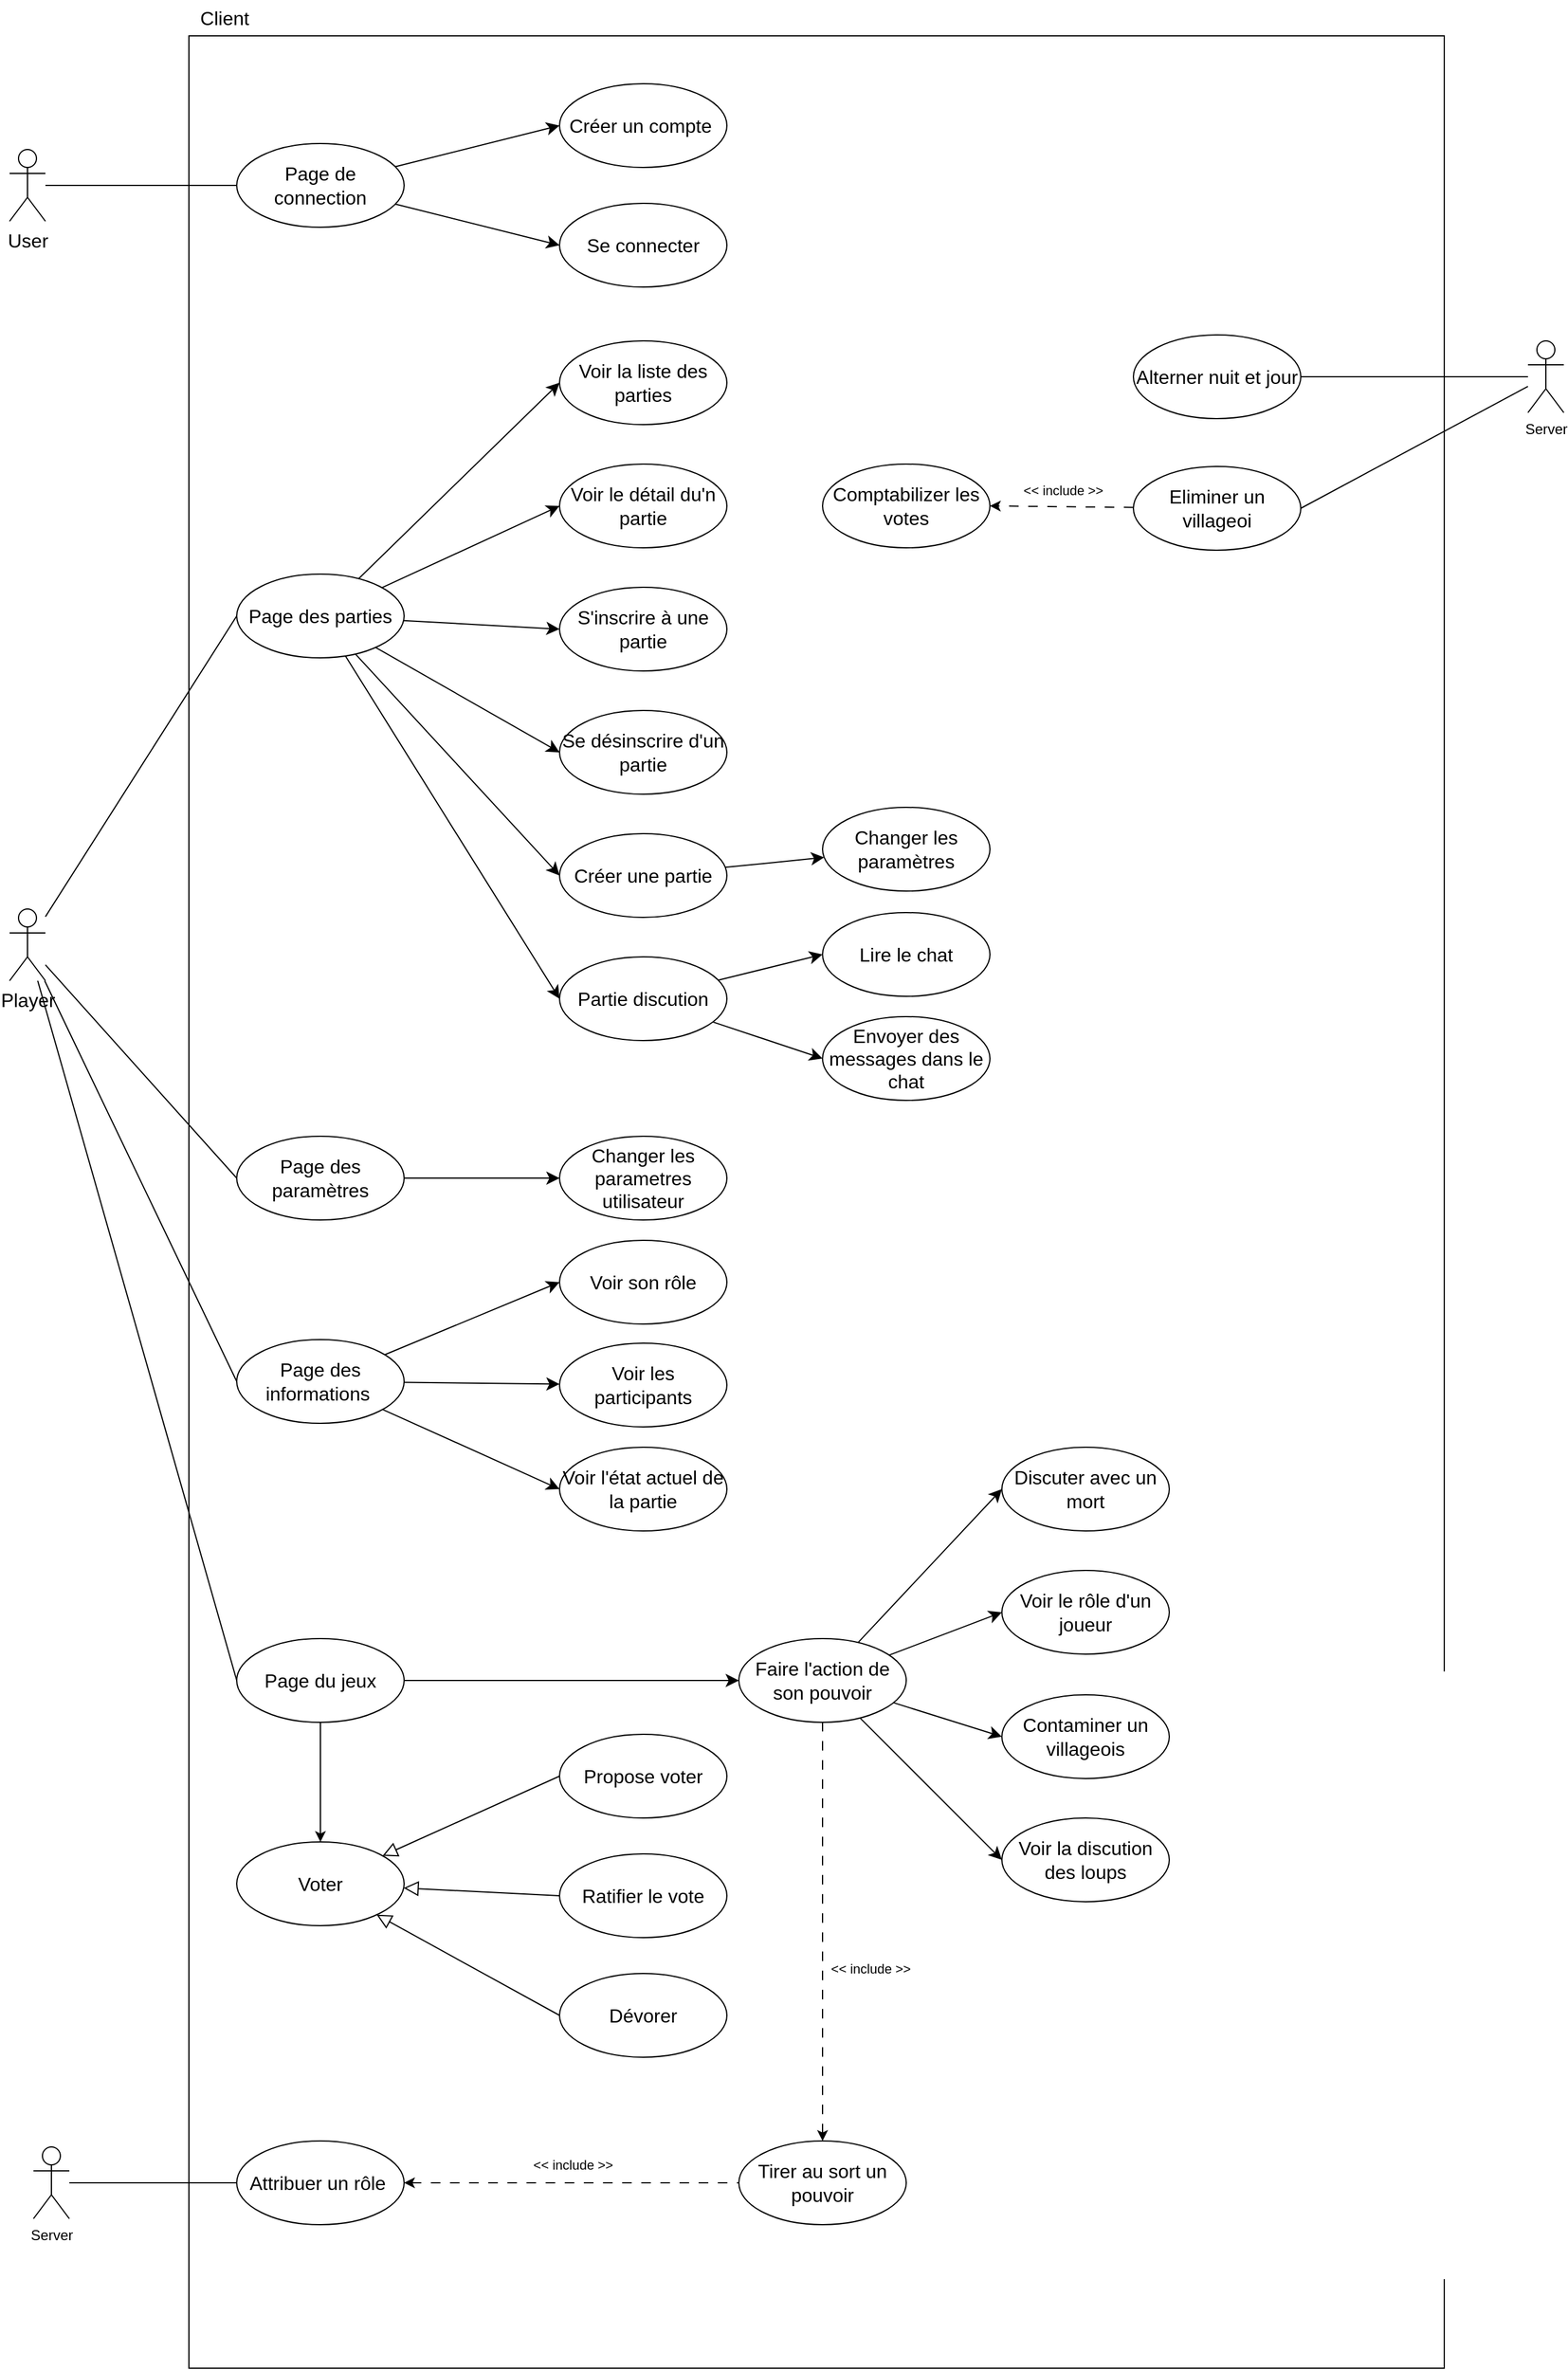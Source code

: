 <mxfile>
    <diagram name="Page-1" id="aSOdbRMpBCBLWnjGmdwC">
        <mxGraphModel dx="907" dy="1949" grid="1" gridSize="10" guides="1" tooltips="1" connect="1" arrows="1" fold="1" page="1" pageScale="1" pageWidth="850" pageHeight="1100" math="0" shadow="0">
            <root>
                <mxCell id="0"/>
                <mxCell id="1" parent="0"/>
                <mxCell id="16" value="" style="html=1;whiteSpace=wrap;fontSize=16;" parent="1" vertex="1">
                    <mxGeometry x="1130" y="110" width="1050" height="1950" as="geometry"/>
                </mxCell>
                <mxCell id="17" value="Client" style="text;html=1;strokeColor=none;fillColor=none;align=center;verticalAlign=middle;whiteSpace=wrap;rounded=0;fontSize=16;" parent="1" vertex="1">
                    <mxGeometry x="1130" y="80" width="60" height="30" as="geometry"/>
                </mxCell>
                <mxCell id="18" style="edgeStyle=none;curved=1;rounded=0;orthogonalLoop=1;jettySize=auto;html=1;entryX=0;entryY=0.5;entryDx=0;entryDy=0;fontSize=12;startSize=8;endSize=8;endArrow=none;endFill=0;" parent="1" source="23" target="57" edge="1">
                    <mxGeometry relative="1" as="geometry"/>
                </mxCell>
                <mxCell id="20" style="edgeStyle=none;curved=1;rounded=0;orthogonalLoop=1;jettySize=auto;html=1;entryX=0;entryY=0.5;entryDx=0;entryDy=0;fontSize=12;startSize=8;endSize=8;endArrow=none;endFill=0;" parent="1" source="23" target="46" edge="1">
                    <mxGeometry relative="1" as="geometry"/>
                </mxCell>
                <mxCell id="21" style="edgeStyle=none;curved=1;rounded=0;orthogonalLoop=1;jettySize=auto;html=1;entryX=0;entryY=0.5;entryDx=0;entryDy=0;fontSize=12;startSize=8;endSize=8;endArrow=none;endFill=0;" parent="1" source="23" target="40" edge="1">
                    <mxGeometry relative="1" as="geometry"/>
                </mxCell>
                <mxCell id="22" style="edgeStyle=none;curved=1;rounded=0;orthogonalLoop=1;jettySize=auto;html=1;entryX=0;entryY=0.5;entryDx=0;entryDy=0;fontSize=12;startSize=8;endSize=8;endArrow=none;endFill=0;" parent="1" source="23" target="30" edge="1">
                    <mxGeometry relative="1" as="geometry"/>
                </mxCell>
                <mxCell id="23" value="Player" style="shape=umlActor;verticalLabelPosition=bottom;verticalAlign=top;html=1;fontSize=16;" parent="1" vertex="1">
                    <mxGeometry x="980" y="840" width="30" height="60" as="geometry"/>
                </mxCell>
                <mxCell id="24" value="" style="group" parent="1" vertex="1" connectable="0">
                    <mxGeometry x="1170" y="1310" width="630" height="480" as="geometry"/>
                </mxCell>
                <mxCell id="25" value="Discuter avec un mort" style="ellipse;whiteSpace=wrap;html=1;fontSize=16;" parent="24" vertex="1">
                    <mxGeometry x="640" y="-20" width="140" height="70" as="geometry"/>
                </mxCell>
                <mxCell id="26" value="Faire l'action de son pouvoir" style="ellipse;whiteSpace=wrap;html=1;fontSize=16;" parent="24" vertex="1">
                    <mxGeometry x="420" y="140" width="140" height="70" as="geometry"/>
                </mxCell>
                <mxCell id="27" value="Voir le rôle d'un joueur" style="ellipse;whiteSpace=wrap;html=1;fontSize=16;" parent="24" vertex="1">
                    <mxGeometry x="640" y="83" width="140" height="70" as="geometry"/>
                </mxCell>
                <mxCell id="28" value="Contaminer un villageois" style="ellipse;whiteSpace=wrap;html=1;fontSize=16;" parent="24" vertex="1">
                    <mxGeometry x="640" y="187" width="140" height="70" as="geometry"/>
                </mxCell>
                <mxCell id="29" value="Voir la discution des loups" style="ellipse;whiteSpace=wrap;html=1;fontSize=16;" parent="24" vertex="1">
                    <mxGeometry x="640" y="290" width="140" height="70" as="geometry"/>
                </mxCell>
                <mxCell id="30" value="Page du jeux" style="ellipse;whiteSpace=wrap;html=1;fontSize=16;" parent="24" vertex="1">
                    <mxGeometry y="140" width="140" height="70" as="geometry"/>
                </mxCell>
                <mxCell id="31" style="edgeStyle=none;curved=1;rounded=0;orthogonalLoop=1;jettySize=auto;html=1;entryX=0;entryY=0.5;entryDx=0;entryDy=0;fontSize=12;startSize=8;endSize=8;" parent="24" source="26" target="25" edge="1">
                    <mxGeometry relative="1" as="geometry"/>
                </mxCell>
                <mxCell id="32" style="edgeStyle=none;curved=1;rounded=0;orthogonalLoop=1;jettySize=auto;html=1;entryX=0;entryY=0.5;entryDx=0;entryDy=0;fontSize=12;startSize=8;endSize=8;" parent="24" source="26" target="27" edge="1">
                    <mxGeometry relative="1" as="geometry"/>
                </mxCell>
                <mxCell id="33" style="edgeStyle=none;curved=1;rounded=0;orthogonalLoop=1;jettySize=auto;html=1;entryX=0;entryY=0.5;entryDx=0;entryDy=0;fontSize=12;startSize=8;endSize=8;" parent="24" source="26" target="28" edge="1">
                    <mxGeometry relative="1" as="geometry"/>
                </mxCell>
                <mxCell id="34" style="edgeStyle=none;curved=1;rounded=0;orthogonalLoop=1;jettySize=auto;html=1;entryX=0;entryY=0.5;entryDx=0;entryDy=0;fontSize=12;startSize=8;endSize=8;" parent="24" source="26" target="29" edge="1">
                    <mxGeometry relative="1" as="geometry"/>
                </mxCell>
                <mxCell id="35" style="edgeStyle=none;curved=1;rounded=0;orthogonalLoop=1;jettySize=auto;html=1;fontSize=12;startSize=8;endSize=8;" parent="24" source="30" target="26" edge="1">
                    <mxGeometry relative="1" as="geometry"/>
                </mxCell>
                <mxCell id="191" value="Propose voter" style="ellipse;whiteSpace=wrap;html=1;fontSize=16;" parent="24" vertex="1">
                    <mxGeometry x="270" y="220" width="140" height="70" as="geometry"/>
                </mxCell>
                <mxCell id="36" value="" style="group" parent="1" vertex="1" connectable="0">
                    <mxGeometry x="1170" y="1117" width="410" height="243" as="geometry"/>
                </mxCell>
                <mxCell id="37" value="Voir son rôle" style="ellipse;whiteSpace=wrap;html=1;fontSize=16;" parent="36" vertex="1">
                    <mxGeometry x="270" width="140" height="70" as="geometry"/>
                </mxCell>
                <mxCell id="38" value="Voir les participants" style="ellipse;whiteSpace=wrap;html=1;fontSize=16;" parent="36" vertex="1">
                    <mxGeometry x="270" y="86" width="140" height="70" as="geometry"/>
                </mxCell>
                <mxCell id="39" value="Voir l'état actuel de la partie" style="ellipse;whiteSpace=wrap;html=1;fontSize=16;" parent="36" vertex="1">
                    <mxGeometry x="270" y="173" width="140" height="70" as="geometry"/>
                </mxCell>
                <mxCell id="40" value="Page des informations&amp;nbsp;" style="ellipse;whiteSpace=wrap;html=1;fontSize=16;" parent="36" vertex="1">
                    <mxGeometry y="83" width="140" height="70" as="geometry"/>
                </mxCell>
                <mxCell id="41" style="edgeStyle=none;curved=1;rounded=0;orthogonalLoop=1;jettySize=auto;html=1;entryX=0;entryY=0.5;entryDx=0;entryDy=0;fontSize=12;startSize=8;endSize=8;" parent="36" source="40" target="37" edge="1">
                    <mxGeometry relative="1" as="geometry"/>
                </mxCell>
                <mxCell id="42" style="edgeStyle=none;curved=1;rounded=0;orthogonalLoop=1;jettySize=auto;html=1;fontSize=12;startSize=8;endSize=8;" parent="36" source="40" target="38" edge="1">
                    <mxGeometry relative="1" as="geometry"/>
                </mxCell>
                <mxCell id="43" style="edgeStyle=none;curved=1;rounded=0;orthogonalLoop=1;jettySize=auto;html=1;entryX=0;entryY=0.5;entryDx=0;entryDy=0;fontSize=12;startSize=8;endSize=8;" parent="36" source="40" target="39" edge="1">
                    <mxGeometry relative="1" as="geometry"/>
                </mxCell>
                <mxCell id="44" value="" style="group" parent="1" vertex="1" connectable="0">
                    <mxGeometry x="1170" y="1030" width="410" height="70" as="geometry"/>
                </mxCell>
                <mxCell id="45" value="Changer les parametres utilisateur" style="ellipse;whiteSpace=wrap;html=1;fontSize=16;" parent="44" vertex="1">
                    <mxGeometry x="270" width="140" height="70" as="geometry"/>
                </mxCell>
                <mxCell id="46" value="Page des paramètres" style="ellipse;whiteSpace=wrap;html=1;fontSize=16;" parent="44" vertex="1">
                    <mxGeometry width="140" height="70" as="geometry"/>
                </mxCell>
                <mxCell id="47" style="edgeStyle=none;curved=1;rounded=0;orthogonalLoop=1;jettySize=auto;html=1;fontSize=12;startSize=8;endSize=8;" parent="44" source="46" target="45" edge="1">
                    <mxGeometry relative="1" as="geometry"/>
                </mxCell>
                <mxCell id="48" value="" style="group" parent="1" vertex="1" connectable="0">
                    <mxGeometry x="1170" y="365" width="680" height="635" as="geometry"/>
                </mxCell>
                <mxCell id="49" value="Voir la liste des parties" style="ellipse;whiteSpace=wrap;html=1;fontSize=16;" parent="48" vertex="1">
                    <mxGeometry x="270" width="140" height="70" as="geometry"/>
                </mxCell>
                <mxCell id="50" value="Voir le détail du'n partie" style="ellipse;whiteSpace=wrap;html=1;fontSize=16;" parent="48" vertex="1">
                    <mxGeometry x="270" y="103" width="140" height="70" as="geometry"/>
                </mxCell>
                <mxCell id="51" value="S'inscrire à une partie" style="ellipse;whiteSpace=wrap;html=1;fontSize=16;" parent="48" vertex="1">
                    <mxGeometry x="270" y="206" width="140" height="70" as="geometry"/>
                </mxCell>
                <mxCell id="52" value="Se désinscrire d'un partie" style="ellipse;whiteSpace=wrap;html=1;fontSize=16;" parent="48" vertex="1">
                    <mxGeometry x="270" y="309" width="140" height="70" as="geometry"/>
                </mxCell>
                <mxCell id="53" value="Créer une partie" style="ellipse;whiteSpace=wrap;html=1;fontSize=16;" parent="48" vertex="1">
                    <mxGeometry x="270" y="412" width="140" height="70" as="geometry"/>
                </mxCell>
                <mxCell id="54" value="Changer les paramètres" style="ellipse;whiteSpace=wrap;html=1;fontSize=16;" parent="48" vertex="1">
                    <mxGeometry x="490" y="390" width="140" height="70" as="geometry"/>
                </mxCell>
                <mxCell id="55" value="Lire le chat" style="ellipse;whiteSpace=wrap;html=1;fontSize=16;" parent="48" vertex="1">
                    <mxGeometry x="490" y="478" width="140" height="70" as="geometry"/>
                </mxCell>
                <mxCell id="56" value="Envoyer des messages dans le chat" style="ellipse;whiteSpace=wrap;html=1;fontSize=16;" parent="48" vertex="1">
                    <mxGeometry x="490" y="565" width="140" height="70" as="geometry"/>
                </mxCell>
                <mxCell id="57" value="Page des parties" style="ellipse;whiteSpace=wrap;html=1;fontSize=16;" parent="48" vertex="1">
                    <mxGeometry y="195" width="140" height="70" as="geometry"/>
                </mxCell>
                <mxCell id="58" value="Partie discution" style="ellipse;whiteSpace=wrap;html=1;fontSize=16;" parent="48" vertex="1">
                    <mxGeometry x="270" y="515" width="140" height="70" as="geometry"/>
                </mxCell>
                <mxCell id="59" style="edgeStyle=none;curved=1;rounded=0;orthogonalLoop=1;jettySize=auto;html=1;fontSize=12;startSize=8;endSize=8;" parent="48" source="53" target="54" edge="1">
                    <mxGeometry relative="1" as="geometry"/>
                </mxCell>
                <mxCell id="60" style="edgeStyle=none;curved=1;rounded=0;orthogonalLoop=1;jettySize=auto;html=1;entryX=0;entryY=0.5;entryDx=0;entryDy=0;fontSize=12;startSize=8;endSize=8;" parent="48" source="57" target="49" edge="1">
                    <mxGeometry relative="1" as="geometry"/>
                </mxCell>
                <mxCell id="61" style="edgeStyle=none;curved=1;rounded=0;orthogonalLoop=1;jettySize=auto;html=1;entryX=0;entryY=0.5;entryDx=0;entryDy=0;fontSize=12;startSize=8;endSize=8;" parent="48" source="57" target="50" edge="1">
                    <mxGeometry relative="1" as="geometry"/>
                </mxCell>
                <mxCell id="62" style="edgeStyle=none;curved=1;rounded=0;orthogonalLoop=1;jettySize=auto;html=1;entryX=0;entryY=0.5;entryDx=0;entryDy=0;fontSize=12;startSize=8;endSize=8;" parent="48" source="57" target="51" edge="1">
                    <mxGeometry relative="1" as="geometry"/>
                </mxCell>
                <mxCell id="63" style="edgeStyle=none;curved=1;rounded=0;orthogonalLoop=1;jettySize=auto;html=1;entryX=0;entryY=0.5;entryDx=0;entryDy=0;fontSize=12;startSize=8;endSize=8;" parent="48" source="57" target="52" edge="1">
                    <mxGeometry relative="1" as="geometry"/>
                </mxCell>
                <mxCell id="64" style="edgeStyle=none;curved=1;rounded=0;orthogonalLoop=1;jettySize=auto;html=1;entryX=0;entryY=0.5;entryDx=0;entryDy=0;fontSize=12;startSize=8;endSize=8;" parent="48" source="57" target="53" edge="1">
                    <mxGeometry relative="1" as="geometry"/>
                </mxCell>
                <mxCell id="65" style="edgeStyle=none;curved=1;rounded=0;orthogonalLoop=1;jettySize=auto;html=1;entryX=0;entryY=0.5;entryDx=0;entryDy=0;fontSize=12;startSize=8;endSize=8;" parent="48" source="58" target="55" edge="1">
                    <mxGeometry relative="1" as="geometry"/>
                </mxCell>
                <mxCell id="66" style="edgeStyle=none;curved=1;rounded=0;orthogonalLoop=1;jettySize=auto;html=1;entryX=0;entryY=0.5;entryDx=0;entryDy=0;fontSize=12;startSize=8;endSize=8;" parent="48" source="58" target="56" edge="1">
                    <mxGeometry relative="1" as="geometry"/>
                </mxCell>
                <mxCell id="67" style="edgeStyle=none;curved=1;rounded=0;orthogonalLoop=1;jettySize=auto;html=1;entryX=0;entryY=0.5;entryDx=0;entryDy=0;fontSize=12;startSize=8;endSize=8;" parent="48" source="57" target="58" edge="1">
                    <mxGeometry relative="1" as="geometry"/>
                </mxCell>
                <mxCell id="183" value="Comptabilizer les votes" style="ellipse;whiteSpace=wrap;html=1;fontSize=16;" parent="48" vertex="1">
                    <mxGeometry x="490" y="103" width="140" height="70" as="geometry"/>
                </mxCell>
                <mxCell id="68" value="" style="group" parent="1" vertex="1" connectable="0">
                    <mxGeometry x="1170" y="150" width="410" height="170" as="geometry"/>
                </mxCell>
                <mxCell id="69" value="Créer un compte&amp;nbsp;" style="ellipse;whiteSpace=wrap;html=1;fontSize=16;" parent="68" vertex="1">
                    <mxGeometry x="270" width="140" height="70" as="geometry"/>
                </mxCell>
                <mxCell id="70" value="Se connecter" style="ellipse;whiteSpace=wrap;html=1;fontSize=16;" parent="68" vertex="1">
                    <mxGeometry x="270" y="100" width="140" height="70" as="geometry"/>
                </mxCell>
                <mxCell id="71" value="Page de connection" style="ellipse;whiteSpace=wrap;html=1;fontSize=16;" parent="68" vertex="1">
                    <mxGeometry y="50" width="140" height="70" as="geometry"/>
                </mxCell>
                <mxCell id="72" style="edgeStyle=none;curved=1;rounded=0;orthogonalLoop=1;jettySize=auto;html=1;entryX=0;entryY=0.5;entryDx=0;entryDy=0;fontSize=12;startSize=8;endSize=8;" parent="68" source="71" target="69" edge="1">
                    <mxGeometry relative="1" as="geometry"/>
                </mxCell>
                <mxCell id="73" style="edgeStyle=none;curved=1;rounded=0;orthogonalLoop=1;jettySize=auto;html=1;entryX=0;entryY=0.5;entryDx=0;entryDy=0;fontSize=12;startSize=8;endSize=8;" parent="68" source="71" target="70" edge="1">
                    <mxGeometry relative="1" as="geometry"/>
                </mxCell>
                <mxCell id="74" style="edgeStyle=none;html=1;entryX=0;entryY=0.5;entryDx=0;entryDy=0;endArrow=none;endFill=0;" parent="1" source="75" target="80" edge="1">
                    <mxGeometry relative="1" as="geometry"/>
                </mxCell>
                <mxCell id="75" value="Server" style="shape=umlActor;verticalLabelPosition=bottom;verticalAlign=top;html=1;" parent="1" vertex="1">
                    <mxGeometry x="1000" y="1875" width="30" height="60" as="geometry"/>
                </mxCell>
                <mxCell id="76" style="edgeStyle=none;html=1;entryX=0;entryY=0.5;entryDx=0;entryDy=0;dashed=1;dashPattern=8 8;endArrow=none;endFill=0;startArrow=classic;startFill=1;" parent="1" source="80" target="83" edge="1">
                    <mxGeometry relative="1" as="geometry"/>
                </mxCell>
                <mxCell id="77" value="&amp;lt;&amp;lt; include &amp;gt;&amp;gt;" style="edgeLabel;html=1;align=center;verticalAlign=middle;resizable=0;points=[];" parent="76" vertex="1" connectable="0">
                    <mxGeometry x="-0.005" y="-3" relative="1" as="geometry">
                        <mxPoint x="1" y="-18" as="offset"/>
                    </mxGeometry>
                </mxCell>
                <mxCell id="80" value="Attribuer un rôle&amp;nbsp;" style="ellipse;whiteSpace=wrap;html=1;fontSize=16;" parent="1" vertex="1">
                    <mxGeometry x="1170" y="1870" width="140" height="70" as="geometry"/>
                </mxCell>
                <mxCell id="81" style="edgeStyle=none;html=1;dashed=1;dashPattern=8 8;endArrow=none;endFill=0;startArrow=classic;startFill=1;" parent="1" source="83" target="26" edge="1">
                    <mxGeometry relative="1" as="geometry">
                        <mxPoint x="1660" y="1770" as="sourcePoint"/>
                    </mxGeometry>
                </mxCell>
                <mxCell id="82" value="&amp;lt;&amp;lt; include &amp;gt;&amp;gt;" style="edgeLabel;html=1;align=center;verticalAlign=middle;resizable=0;points=[];" parent="81" vertex="1" connectable="0">
                    <mxGeometry x="-0.323" y="-1" relative="1" as="geometry">
                        <mxPoint x="39" y="-26" as="offset"/>
                    </mxGeometry>
                </mxCell>
                <mxCell id="83" value="Tirer au sort un pouvoir" style="ellipse;whiteSpace=wrap;html=1;fontSize=16;" parent="1" vertex="1">
                    <mxGeometry x="1590" y="1870" width="140" height="70" as="geometry"/>
                </mxCell>
                <mxCell id="192" style="edgeStyle=none;html=1;entryX=0;entryY=0.5;entryDx=0;entryDy=0;startArrow=block;startFill=0;endArrow=none;endFill=0;startSize=10;" parent="1" source="84" target="190" edge="1">
                    <mxGeometry relative="1" as="geometry"/>
                </mxCell>
                <mxCell id="193" style="edgeStyle=none;html=1;entryX=0;entryY=0.5;entryDx=0;entryDy=0;startArrow=block;startFill=0;endArrow=none;endFill=0;startSize=10;" parent="1" source="84" target="191" edge="1">
                    <mxGeometry relative="1" as="geometry"/>
                </mxCell>
                <mxCell id="196" style="edgeStyle=none;html=1;entryX=0;entryY=0.5;entryDx=0;entryDy=0;startArrow=block;startFill=0;endArrow=none;endFill=0;startSize=10;" parent="1" source="84" target="194" edge="1">
                    <mxGeometry relative="1" as="geometry"/>
                </mxCell>
                <mxCell id="84" value="Voter" style="ellipse;whiteSpace=wrap;html=1;fontSize=16;" parent="1" vertex="1">
                    <mxGeometry x="1170" y="1620" width="140" height="70" as="geometry"/>
                </mxCell>
                <mxCell id="85" style="edgeStyle=none;html=1;entryX=0.5;entryY=0;entryDx=0;entryDy=0;endArrow=classic;endFill=1;" parent="1" source="30" target="84" edge="1">
                    <mxGeometry relative="1" as="geometry"/>
                </mxCell>
                <mxCell id="89" style="edgeStyle=none;html=1;entryX=0;entryY=0.5;entryDx=0;entryDy=0;endArrow=none;endFill=0;" parent="1" source="88" target="71" edge="1">
                    <mxGeometry relative="1" as="geometry"/>
                </mxCell>
                <mxCell id="88" value="User" style="shape=umlActor;verticalLabelPosition=bottom;verticalAlign=top;html=1;fontSize=16;" parent="1" vertex="1">
                    <mxGeometry x="980" y="205" width="30" height="60" as="geometry"/>
                </mxCell>
                <mxCell id="186" style="edgeStyle=none;html=1;entryX=1;entryY=0.5;entryDx=0;entryDy=0;endArrow=none;endFill=0;" parent="1" source="180" target="182" edge="1">
                    <mxGeometry relative="1" as="geometry"/>
                </mxCell>
                <mxCell id="187" style="edgeStyle=none;html=1;entryX=1;entryY=0.5;entryDx=0;entryDy=0;endArrow=none;endFill=0;" parent="1" source="180" target="181" edge="1">
                    <mxGeometry relative="1" as="geometry"/>
                </mxCell>
                <mxCell id="180" value="Server" style="shape=umlActor;verticalLabelPosition=bottom;verticalAlign=top;html=1;" parent="1" vertex="1">
                    <mxGeometry x="2250" y="365" width="30" height="60" as="geometry"/>
                </mxCell>
                <mxCell id="181" value="Alterner nuit et jour" style="ellipse;whiteSpace=wrap;html=1;fontSize=16;" parent="1" vertex="1">
                    <mxGeometry x="1920" y="360" width="140" height="70" as="geometry"/>
                </mxCell>
                <mxCell id="185" style="edgeStyle=none;html=1;entryX=1;entryY=0.5;entryDx=0;entryDy=0;dashed=1;dashPattern=8 8;" parent="1" source="182" target="183" edge="1">
                    <mxGeometry relative="1" as="geometry"/>
                </mxCell>
                <mxCell id="188" value="&amp;lt;&amp;lt; include &amp;gt;&amp;gt;" style="edgeLabel;html=1;align=center;verticalAlign=middle;resizable=0;points=[];" parent="185" vertex="1" connectable="0">
                    <mxGeometry x="-0.508" relative="1" as="geometry">
                        <mxPoint x="-30" y="-14" as="offset"/>
                    </mxGeometry>
                </mxCell>
                <mxCell id="182" value="Eliminer un villageoi" style="ellipse;whiteSpace=wrap;html=1;fontSize=16;" parent="1" vertex="1">
                    <mxGeometry x="1920" y="470" width="140" height="70" as="geometry"/>
                </mxCell>
                <mxCell id="190" value="Ratifier le vote" style="ellipse;whiteSpace=wrap;html=1;fontSize=16;" parent="1" vertex="1">
                    <mxGeometry x="1440" y="1630" width="140" height="70" as="geometry"/>
                </mxCell>
                <mxCell id="194" value="Dévorer" style="ellipse;whiteSpace=wrap;html=1;fontSize=16;" parent="1" vertex="1">
                    <mxGeometry x="1440" y="1730" width="140" height="70" as="geometry"/>
                </mxCell>
            </root>
        </mxGraphModel>
    </diagram>
</mxfile>